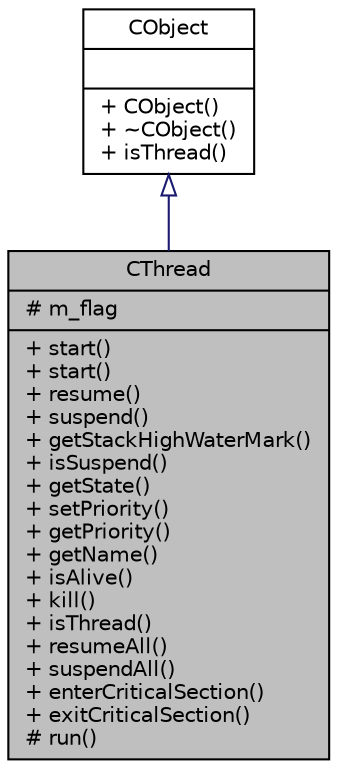 digraph "CThread"
{
  edge [fontname="Helvetica",fontsize="10",labelfontname="Helvetica",labelfontsize="10"];
  node [fontname="Helvetica",fontsize="10",shape=record];
  Node1 [label="{CThread\n|# m_flag\l|+ start()\l+ start()\l+ resume()\l+ suspend()\l+ getStackHighWaterMark()\l+ isSuspend()\l+ getState()\l+ setPriority()\l+ getPriority()\l+ getName()\l+ isAlive()\l+ kill()\l+ isThread()\l+ resumeAll()\l+ suspendAll()\l+ enterCriticalSection()\l+ exitCriticalSection()\l# run()\l}",height=0.2,width=0.4,color="black", fillcolor="grey75", style="filled" fontcolor="black"];
  Node2 -> Node1 [dir="back",color="midnightblue",fontsize="10",style="solid",arrowtail="onormal",fontname="Helvetica"];
  Node2 [label="{CObject\n||+ CObject()\l+ ~CObject()\l+ isThread()\l}",height=0.2,width=0.4,color="black", fillcolor="white", style="filled",URL="$dc/dac/class_c_object.html"];
}
